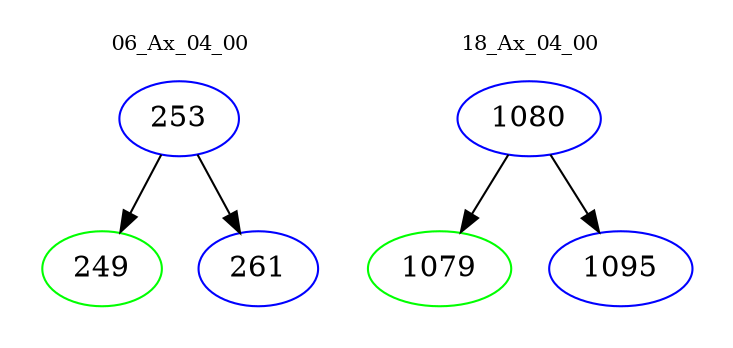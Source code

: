 digraph{
subgraph cluster_0 {
color = white
label = "06_Ax_04_00";
fontsize=10;
T0_253 [label="253", color="blue"]
T0_253 -> T0_249 [color="black"]
T0_249 [label="249", color="green"]
T0_253 -> T0_261 [color="black"]
T0_261 [label="261", color="blue"]
}
subgraph cluster_1 {
color = white
label = "18_Ax_04_00";
fontsize=10;
T1_1080 [label="1080", color="blue"]
T1_1080 -> T1_1079 [color="black"]
T1_1079 [label="1079", color="green"]
T1_1080 -> T1_1095 [color="black"]
T1_1095 [label="1095", color="blue"]
}
}
